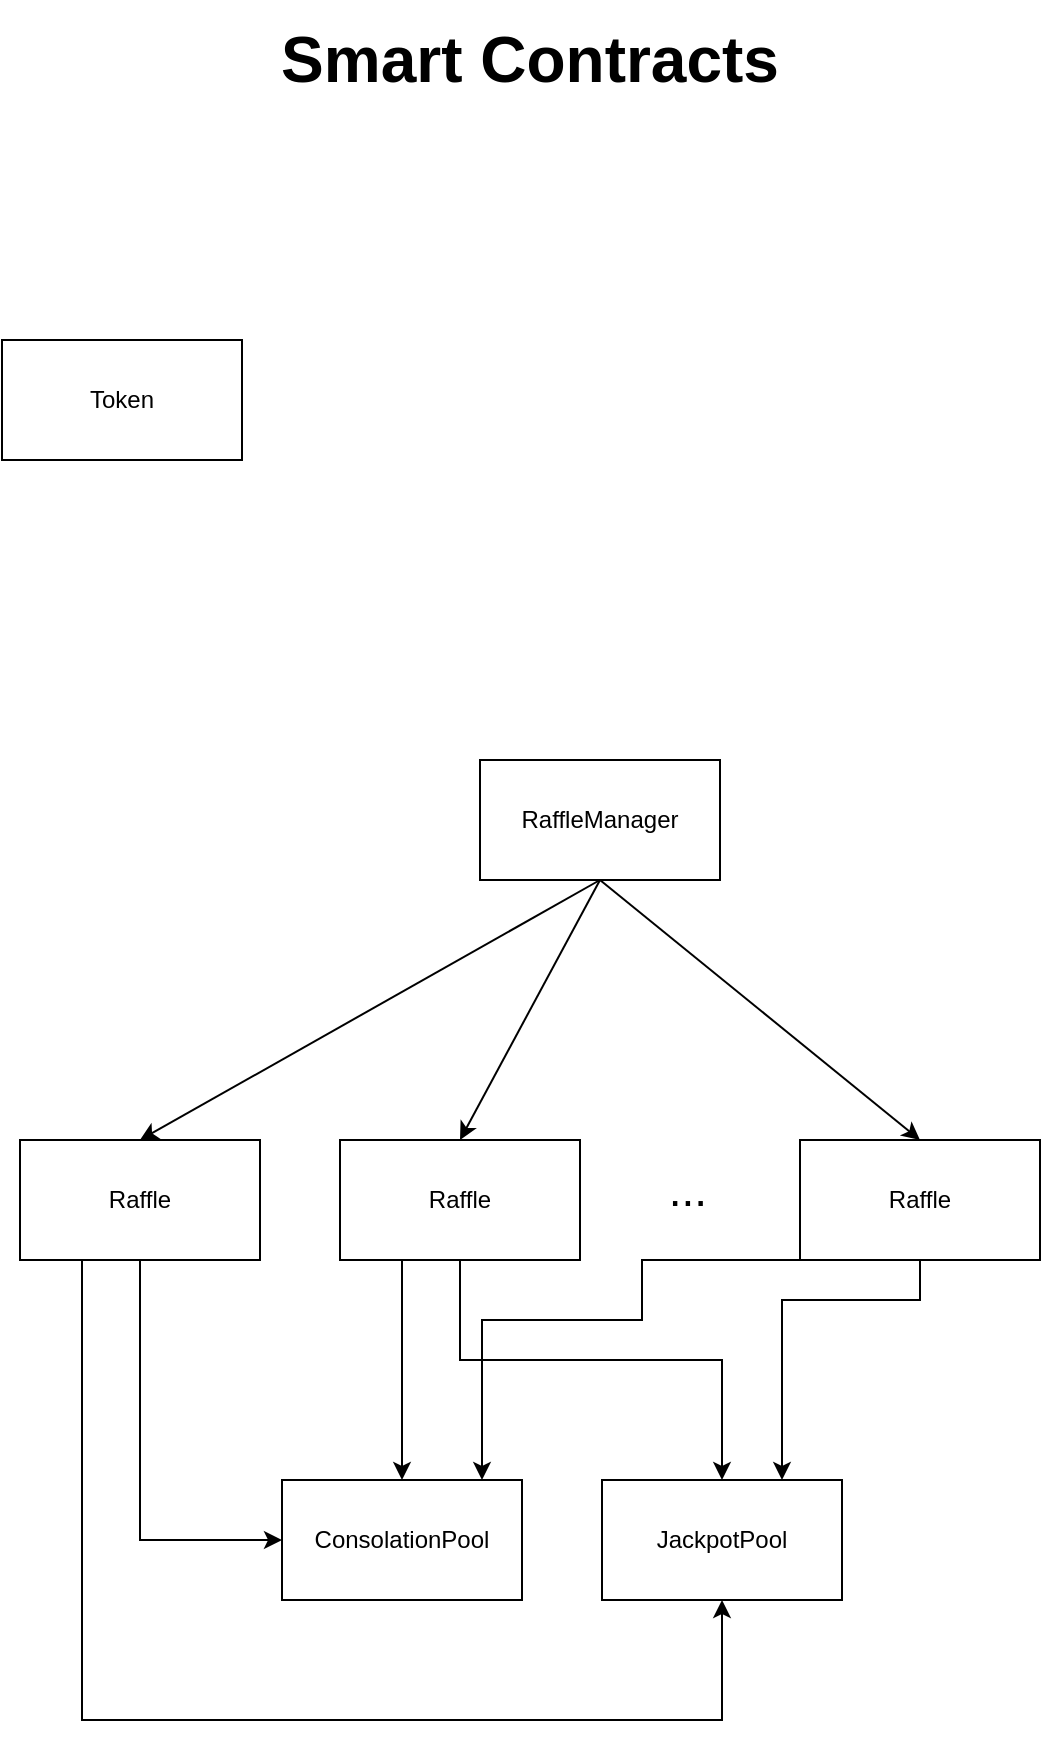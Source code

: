 <mxfile version="20.2.2" type="github" pages="2">
  <diagram id="aot7z2ggAqBY7JWp-D_C" name="Contracts">
    <mxGraphModel dx="2942" dy="1114" grid="1" gridSize="10" guides="1" tooltips="1" connect="1" arrows="1" fold="1" page="1" pageScale="1" pageWidth="827" pageHeight="1169" math="0" shadow="0">
      <root>
        <mxCell id="0" />
        <mxCell id="1" parent="0" />
        <mxCell id="2qGBq4KAudsWhA_syGC3-1" value="RaffleManager" style="rounded=0;whiteSpace=wrap;html=1;" vertex="1" parent="1">
          <mxGeometry x="389" y="410" width="120" height="60" as="geometry" />
        </mxCell>
        <mxCell id="2qGBq4KAudsWhA_syGC3-2" value="Token" style="rounded=0;whiteSpace=wrap;html=1;" vertex="1" parent="1">
          <mxGeometry x="150" y="200" width="120" height="60" as="geometry" />
        </mxCell>
        <mxCell id="2qGBq4KAudsWhA_syGC3-3" value="Smart Contracts" style="text;html=1;strokeColor=none;fillColor=none;align=center;verticalAlign=middle;whiteSpace=wrap;rounded=0;fontSize=32;fontStyle=1" vertex="1" parent="1">
          <mxGeometry x="264" y="30" width="300" height="60" as="geometry" />
        </mxCell>
        <mxCell id="L2nQheBl5aMAeUL_oMnR-6" value="" style="edgeStyle=orthogonalEdgeStyle;rounded=0;orthogonalLoop=1;jettySize=auto;html=1;fontSize=12;entryX=0.5;entryY=1;entryDx=0;entryDy=0;" edge="1" parent="1" source="2qGBq4KAudsWhA_syGC3-4" target="L2nQheBl5aMAeUL_oMnR-1">
          <mxGeometry relative="1" as="geometry">
            <Array as="points">
              <mxPoint x="190" y="890" />
              <mxPoint x="510" y="890" />
            </Array>
          </mxGeometry>
        </mxCell>
        <mxCell id="2qGBq4KAudsWhA_syGC3-4" value="Raffle" style="rounded=0;whiteSpace=wrap;html=1;" vertex="1" parent="1">
          <mxGeometry x="159" y="600" width="120" height="60" as="geometry" />
        </mxCell>
        <mxCell id="2qGBq4KAudsWhA_syGC3-19" value="" style="edgeStyle=orthogonalEdgeStyle;rounded=0;orthogonalLoop=1;jettySize=auto;html=1;fontSize=23;entryX=0.5;entryY=0;entryDx=0;entryDy=0;" edge="1" parent="1" source="2qGBq4KAudsWhA_syGC3-5" target="L2nQheBl5aMAeUL_oMnR-1">
          <mxGeometry relative="1" as="geometry">
            <Array as="points">
              <mxPoint x="379" y="710" />
              <mxPoint x="510" y="710" />
            </Array>
          </mxGeometry>
        </mxCell>
        <mxCell id="L2nQheBl5aMAeUL_oMnR-5" value="" style="edgeStyle=orthogonalEdgeStyle;rounded=0;orthogonalLoop=1;jettySize=auto;html=1;fontSize=12;" edge="1" parent="1" source="2qGBq4KAudsWhA_syGC3-5" target="2qGBq4KAudsWhA_syGC3-17">
          <mxGeometry relative="1" as="geometry">
            <Array as="points">
              <mxPoint x="350" y="690" />
              <mxPoint x="350" y="690" />
            </Array>
          </mxGeometry>
        </mxCell>
        <mxCell id="2qGBq4KAudsWhA_syGC3-5" value="Raffle" style="rounded=0;whiteSpace=wrap;html=1;" vertex="1" parent="1">
          <mxGeometry x="319" y="600" width="120" height="60" as="geometry" />
        </mxCell>
        <mxCell id="L2nQheBl5aMAeUL_oMnR-4" value="" style="edgeStyle=orthogonalEdgeStyle;rounded=0;orthogonalLoop=1;jettySize=auto;html=1;fontSize=12;" edge="1" parent="1" source="2qGBq4KAudsWhA_syGC3-6" target="L2nQheBl5aMAeUL_oMnR-1">
          <mxGeometry relative="1" as="geometry">
            <Array as="points">
              <mxPoint x="609" y="680" />
              <mxPoint x="540" y="680" />
            </Array>
          </mxGeometry>
        </mxCell>
        <mxCell id="2qGBq4KAudsWhA_syGC3-6" value="Raffle" style="rounded=0;whiteSpace=wrap;html=1;" vertex="1" parent="1">
          <mxGeometry x="549" y="600" width="120" height="60" as="geometry" />
        </mxCell>
        <mxCell id="2qGBq4KAudsWhA_syGC3-7" value="" style="endArrow=classic;html=1;rounded=0;fontSize=23;entryX=0.5;entryY=0;entryDx=0;entryDy=0;exitX=0.5;exitY=1;exitDx=0;exitDy=0;" edge="1" parent="1" source="2qGBq4KAudsWhA_syGC3-1" target="2qGBq4KAudsWhA_syGC3-4">
          <mxGeometry width="50" height="50" relative="1" as="geometry">
            <mxPoint x="319" y="770" as="sourcePoint" />
            <mxPoint x="369" y="720" as="targetPoint" />
          </mxGeometry>
        </mxCell>
        <mxCell id="2qGBq4KAudsWhA_syGC3-8" value="" style="endArrow=classic;html=1;rounded=0;fontSize=23;entryX=0.5;entryY=0;entryDx=0;entryDy=0;exitX=0.5;exitY=1;exitDx=0;exitDy=0;" edge="1" parent="1" source="2qGBq4KAudsWhA_syGC3-1" target="2qGBq4KAudsWhA_syGC3-5">
          <mxGeometry width="50" height="50" relative="1" as="geometry">
            <mxPoint x="459" y="480" as="sourcePoint" />
            <mxPoint x="293" y="610" as="targetPoint" />
          </mxGeometry>
        </mxCell>
        <mxCell id="2qGBq4KAudsWhA_syGC3-9" value="" style="endArrow=classic;html=1;rounded=0;fontSize=23;entryX=0.5;entryY=0;entryDx=0;entryDy=0;exitX=0.5;exitY=1;exitDx=0;exitDy=0;" edge="1" parent="1" source="2qGBq4KAudsWhA_syGC3-1" target="2qGBq4KAudsWhA_syGC3-6">
          <mxGeometry width="50" height="50" relative="1" as="geometry">
            <mxPoint x="469" y="490" as="sourcePoint" />
            <mxPoint x="303" y="620" as="targetPoint" />
          </mxGeometry>
        </mxCell>
        <mxCell id="2qGBq4KAudsWhA_syGC3-10" value="..." style="text;html=1;strokeColor=none;fillColor=none;align=center;verticalAlign=middle;whiteSpace=wrap;rounded=0;fontSize=23;" vertex="1" parent="1">
          <mxGeometry x="418" y="610" width="150" height="30" as="geometry" />
        </mxCell>
        <mxCell id="2qGBq4KAudsWhA_syGC3-11" style="edgeStyle=orthogonalEdgeStyle;rounded=0;orthogonalLoop=1;jettySize=auto;html=1;exitX=0.5;exitY=1;exitDx=0;exitDy=0;fontSize=23;" edge="1" parent="1" source="2qGBq4KAudsWhA_syGC3-10" target="2qGBq4KAudsWhA_syGC3-10">
          <mxGeometry relative="1" as="geometry" />
        </mxCell>
        <mxCell id="2qGBq4KAudsWhA_syGC3-17" value="ConsolationPool" style="rounded=0;whiteSpace=wrap;html=1;" vertex="1" parent="1">
          <mxGeometry x="290" y="770" width="120" height="60" as="geometry" />
        </mxCell>
        <mxCell id="2qGBq4KAudsWhA_syGC3-20" value="" style="edgeStyle=orthogonalEdgeStyle;rounded=0;orthogonalLoop=1;jettySize=auto;html=1;fontSize=23;exitX=0.5;exitY=1;exitDx=0;exitDy=0;entryX=0;entryY=0.5;entryDx=0;entryDy=0;" edge="1" parent="1" source="2qGBq4KAudsWhA_syGC3-4" target="2qGBq4KAudsWhA_syGC3-17">
          <mxGeometry relative="1" as="geometry">
            <mxPoint x="209" y="690" as="sourcePoint" />
            <mxPoint x="279" y="800" as="targetPoint" />
          </mxGeometry>
        </mxCell>
        <mxCell id="L2nQheBl5aMAeUL_oMnR-1" value="JackpotPool" style="rounded=0;whiteSpace=wrap;html=1;" vertex="1" parent="1">
          <mxGeometry x="450" y="770" width="120" height="60" as="geometry" />
        </mxCell>
        <mxCell id="L2nQheBl5aMAeUL_oMnR-7" value="" style="edgeStyle=orthogonalEdgeStyle;rounded=0;orthogonalLoop=1;jettySize=auto;html=1;fontSize=12;exitX=0;exitY=1;exitDx=0;exitDy=0;" edge="1" parent="1" source="2qGBq4KAudsWhA_syGC3-6" target="2qGBq4KAudsWhA_syGC3-17">
          <mxGeometry relative="1" as="geometry">
            <mxPoint x="619" y="670" as="sourcePoint" />
            <mxPoint x="550" y="780" as="targetPoint" />
            <Array as="points">
              <mxPoint x="470" y="660" />
              <mxPoint x="470" y="690" />
              <mxPoint x="390" y="690" />
            </Array>
          </mxGeometry>
        </mxCell>
      </root>
    </mxGraphModel>
  </diagram>
  <diagram name="RaffleFactory" id="OMYcqEzWwdOtoyrW212c">
    <mxGraphModel dx="2942" dy="1114" grid="1" gridSize="10" guides="1" tooltips="1" connect="1" arrows="1" fold="1" page="1" pageScale="1" pageWidth="827" pageHeight="1169" math="0" shadow="0">
      <root>
        <mxCell id="yg_UFU48uDgARDFimFu_-0" />
        <mxCell id="yg_UFU48uDgARDFimFu_-1" parent="yg_UFU48uDgARDFimFu_-0" />
        <mxCell id="yg_UFU48uDgARDFimFu_-4" value="RaffleManager" style="text;html=1;strokeColor=none;fillColor=none;align=center;verticalAlign=middle;whiteSpace=wrap;rounded=0;fontSize=32;fontStyle=1" vertex="1" parent="yg_UFU48uDgARDFimFu_-1">
          <mxGeometry x="264" y="30" width="300" height="60" as="geometry" />
        </mxCell>
        <mxCell id="W8eqINdyjmTZbBrWc2k2-0" value="&lt;b&gt;cosntructor()&lt;/b&gt;&lt;br&gt;&lt;ul&gt;&lt;li style=&quot;text-align: left;&quot;&gt;&lt;font style=&quot;font-size: 12px;&quot;&gt;managerAddress&lt;/font&gt;&lt;/li&gt;&lt;li style=&quot;text-align: left;&quot;&gt;&lt;font style=&quot;font-size: 12px;&quot;&gt;jackpotPoolAddress&lt;/font&gt;&lt;/li&gt;&lt;li style=&quot;text-align: left;&quot;&gt;&lt;font style=&quot;font-size: 12px;&quot;&gt;jackpotFreq&lt;/font&gt;&lt;/li&gt;&lt;li style=&quot;text-align: left;&quot;&gt;&lt;font style=&quot;font-size: 12px;&quot;&gt;consolationPoolAddress&lt;/font&gt;&lt;/li&gt;&lt;li style=&quot;text-align: left;&quot;&gt;&lt;font style=&quot;font-size: 12px;&quot;&gt;consolationFreq&lt;/font&gt;&lt;/li&gt;&lt;/ul&gt;" style="rounded=0;whiteSpace=wrap;html=1;fontSize=16;" vertex="1" parent="yg_UFU48uDgARDFimFu_-1">
          <mxGeometry x="120" y="180" width="200" height="170" as="geometry" />
        </mxCell>
        <mxCell id="W8eqINdyjmTZbBrWc2k2-1" value="&lt;b&gt;createNewRaffle()&lt;/b&gt;&lt;br&gt;&lt;ul&gt;&lt;li style=&quot;text-align: left;&quot;&gt;&lt;font style=&quot;font-size: 12px;&quot;&gt;manageAddress&lt;/font&gt;&lt;/li&gt;&lt;li style=&quot;text-align: left;&quot;&gt;&lt;font style=&quot;font-size: 12px;&quot;&gt;timeToDraw&lt;/font&gt;&lt;/li&gt;&lt;li style=&quot;text-align: left;&quot;&gt;&lt;font style=&quot;font-size: 12px;&quot;&gt;entryValue&lt;/font&gt;&lt;/li&gt;&lt;li style=&quot;text-align: left;&quot;&gt;&lt;font style=&quot;font-size: 12px;&quot;&gt;entriesPerAccount&lt;/font&gt;&lt;/li&gt;&lt;li style=&quot;text-align: left;&quot;&gt;&lt;font style=&quot;font-size: 12px;&quot;&gt;mainPrizeShare&lt;/font&gt;&lt;/li&gt;&lt;li style=&quot;text-align: left;&quot;&gt;&lt;font style=&quot;font-size: 12px;&quot;&gt;mainPrizeWinners&lt;/font&gt;&lt;/li&gt;&lt;li style=&quot;text-align: left;&quot;&gt;&lt;font style=&quot;font-size: 12px;&quot;&gt;secondPrizeShare&lt;/font&gt;&lt;/li&gt;&lt;li style=&quot;text-align: left;&quot;&gt;&lt;font style=&quot;font-size: 12px;&quot;&gt;secondPrizeWinners&lt;/font&gt;&lt;/li&gt;&lt;li style=&quot;text-align: left;&quot;&gt;&lt;font style=&quot;font-size: 12px;&quot;&gt;thirdPrizeShare&lt;/font&gt;&lt;/li&gt;&lt;li style=&quot;text-align: left;&quot;&gt;&lt;font style=&quot;font-size: 12px;&quot;&gt;thirdPrizeWinners&lt;/font&gt;&lt;/li&gt;&lt;li style=&quot;text-align: left;&quot;&gt;&lt;font style=&quot;font-size: 12px;&quot;&gt;maintenanceFee&lt;/font&gt;&lt;/li&gt;&lt;li style=&quot;text-align: left;&quot;&gt;&lt;font style=&quot;font-size: 12px;&quot;&gt;returnToPool&lt;/font&gt;&lt;/li&gt;&lt;li style=&quot;text-align: left;&quot;&gt;&lt;font style=&quot;font-size: 12px;&quot;&gt;jackpotPoolAddress&lt;/font&gt;&lt;/li&gt;&lt;li style=&quot;text-align: left;&quot;&gt;&lt;font style=&quot;font-size: 12px;&quot;&gt;jackpotPool&lt;/font&gt;&lt;/li&gt;&lt;li style=&quot;text-align: left;&quot;&gt;&lt;font style=&quot;font-size: 12px;&quot;&gt;consolationPoolAddress&lt;/font&gt;&lt;/li&gt;&lt;li style=&quot;text-align: left;&quot;&gt;&lt;font style=&quot;font-size: 12px;&quot;&gt;consolationPool&lt;/font&gt;&lt;/li&gt;&lt;/ul&gt;" style="rounded=0;whiteSpace=wrap;html=1;fontSize=16;" vertex="1" parent="yg_UFU48uDgARDFimFu_-1">
          <mxGeometry x="390" y="370" width="200" height="390" as="geometry" />
        </mxCell>
        <mxCell id="W8eqINdyjmTZbBrWc2k2-2" style="edgeStyle=orthogonalEdgeStyle;rounded=0;orthogonalLoop=1;jettySize=auto;html=1;exitX=0.5;exitY=1;exitDx=0;exitDy=0;fontSize=12;" edge="1" parent="yg_UFU48uDgARDFimFu_-1" source="W8eqINdyjmTZbBrWc2k2-1" target="W8eqINdyjmTZbBrWc2k2-1">
          <mxGeometry relative="1" as="geometry" />
        </mxCell>
        <mxCell id="MDr60cNeH1I1NDG4CCSV-0" value="&lt;b&gt;changeJackpot()&lt;br&gt;&lt;/b&gt;&lt;ul&gt;&lt;li style=&quot;text-align: left;&quot;&gt;&lt;font style=&quot;font-size: 12px;&quot;&gt;jackpotPoolAddress&lt;/font&gt;&lt;/li&gt;&lt;li style=&quot;text-align: left;&quot;&gt;&lt;font style=&quot;font-size: 12px;&quot;&gt;jackpotFreq&lt;br&gt;&lt;/font&gt;&lt;/li&gt;&lt;/ul&gt;" style="rounded=0;whiteSpace=wrap;html=1;fontSize=16;" vertex="1" parent="yg_UFU48uDgARDFimFu_-1">
          <mxGeometry x="120" y="370" width="200" height="110" as="geometry" />
        </mxCell>
        <mxCell id="MDr60cNeH1I1NDG4CCSV-1" value="&lt;b&gt;changeConsolation()&lt;/b&gt;&lt;br&gt;&lt;ul&gt;&lt;li style=&quot;text-align: left;&quot;&gt;&lt;span style=&quot;font-size: 12px; background-color: initial;&quot;&gt;consolationPoolAddress&lt;/span&gt;&lt;br&gt;&lt;/li&gt;&lt;li style=&quot;text-align: left;&quot;&gt;&lt;span style=&quot;font-size: 12px; background-color: initial;&quot;&gt;consolationFreq&lt;/span&gt;&lt;br&gt;&lt;/li&gt;&lt;/ul&gt;" style="rounded=0;whiteSpace=wrap;html=1;fontSize=16;" vertex="1" parent="yg_UFU48uDgARDFimFu_-1">
          <mxGeometry x="120" y="500" width="200" height="110" as="geometry" />
        </mxCell>
        <mxCell id="MDr60cNeH1I1NDG4CCSV-2" value="&lt;b&gt;modifiers()&lt;/b&gt;&lt;br&gt;&lt;ul&gt;&lt;li style=&quot;text-align: left;&quot;&gt;&lt;span style=&quot;font-size: 12px;&quot;&gt;require manager&lt;/span&gt;&lt;/li&gt;&lt;li style=&quot;text-align: left;&quot;&gt;&lt;span style=&quot;font-size: 12px;&quot;&gt;isEnabled&lt;/span&gt;&lt;/li&gt;&lt;/ul&gt;" style="rounded=0;whiteSpace=wrap;html=1;fontSize=16;" vertex="1" parent="yg_UFU48uDgARDFimFu_-1">
          <mxGeometry x="120" y="790" width="200" height="110" as="geometry" />
        </mxCell>
        <mxCell id="MDr60cNeH1I1NDG4CCSV-3" value="&lt;div style=&quot;text-align: left;&quot;&gt;&lt;b style=&quot;background-color: initial;&quot;&gt;raffles[]&lt;/b&gt;&lt;/div&gt;&lt;b&gt;&lt;div style=&quot;text-align: left;&quot;&gt;&lt;b style=&quot;background-color: initial;&quot;&gt;rafflesCount&lt;/b&gt;&lt;/div&gt;&lt;div style=&quot;text-align: left;&quot;&gt;&lt;b style=&quot;background-color: initial;&quot;&gt;lastDrawDate&lt;/b&gt;&lt;/div&gt;&lt;div style=&quot;text-align: left;&quot;&gt;&lt;b style=&quot;background-color: initial;&quot;&gt;lastPrize&lt;/b&gt;&lt;/div&gt;&lt;div style=&quot;text-align: left;&quot;&gt;&lt;b style=&quot;background-color: initial;&quot;&gt;enabled&lt;/b&gt;&lt;/div&gt;&lt;div style=&quot;text-align: left;&quot;&gt;&lt;b style=&quot;background-color: initial;&quot;&gt;lastRaffleAddress&lt;/b&gt;&lt;/div&gt;&lt;/b&gt;" style="rounded=0;whiteSpace=wrap;html=1;fontSize=16;" vertex="1" parent="yg_UFU48uDgARDFimFu_-1">
          <mxGeometry x="390" y="180" width="200" height="170" as="geometry" />
        </mxCell>
        <mxCell id="MDr60cNeH1I1NDG4CCSV-4" value="&lt;b&gt;changeEnable()&lt;br&gt;&lt;/b&gt;&lt;ul&gt;&lt;li style=&quot;text-align: left;&quot;&gt;&lt;span style=&quot;font-size: 12px;&quot;&gt;enabled&lt;/span&gt;&lt;/li&gt;&lt;/ul&gt;" style="rounded=0;whiteSpace=wrap;html=1;fontSize=16;" vertex="1" parent="yg_UFU48uDgARDFimFu_-1">
          <mxGeometry x="120" y="630" width="200" height="100" as="geometry" />
        </mxCell>
      </root>
    </mxGraphModel>
  </diagram>
</mxfile>
